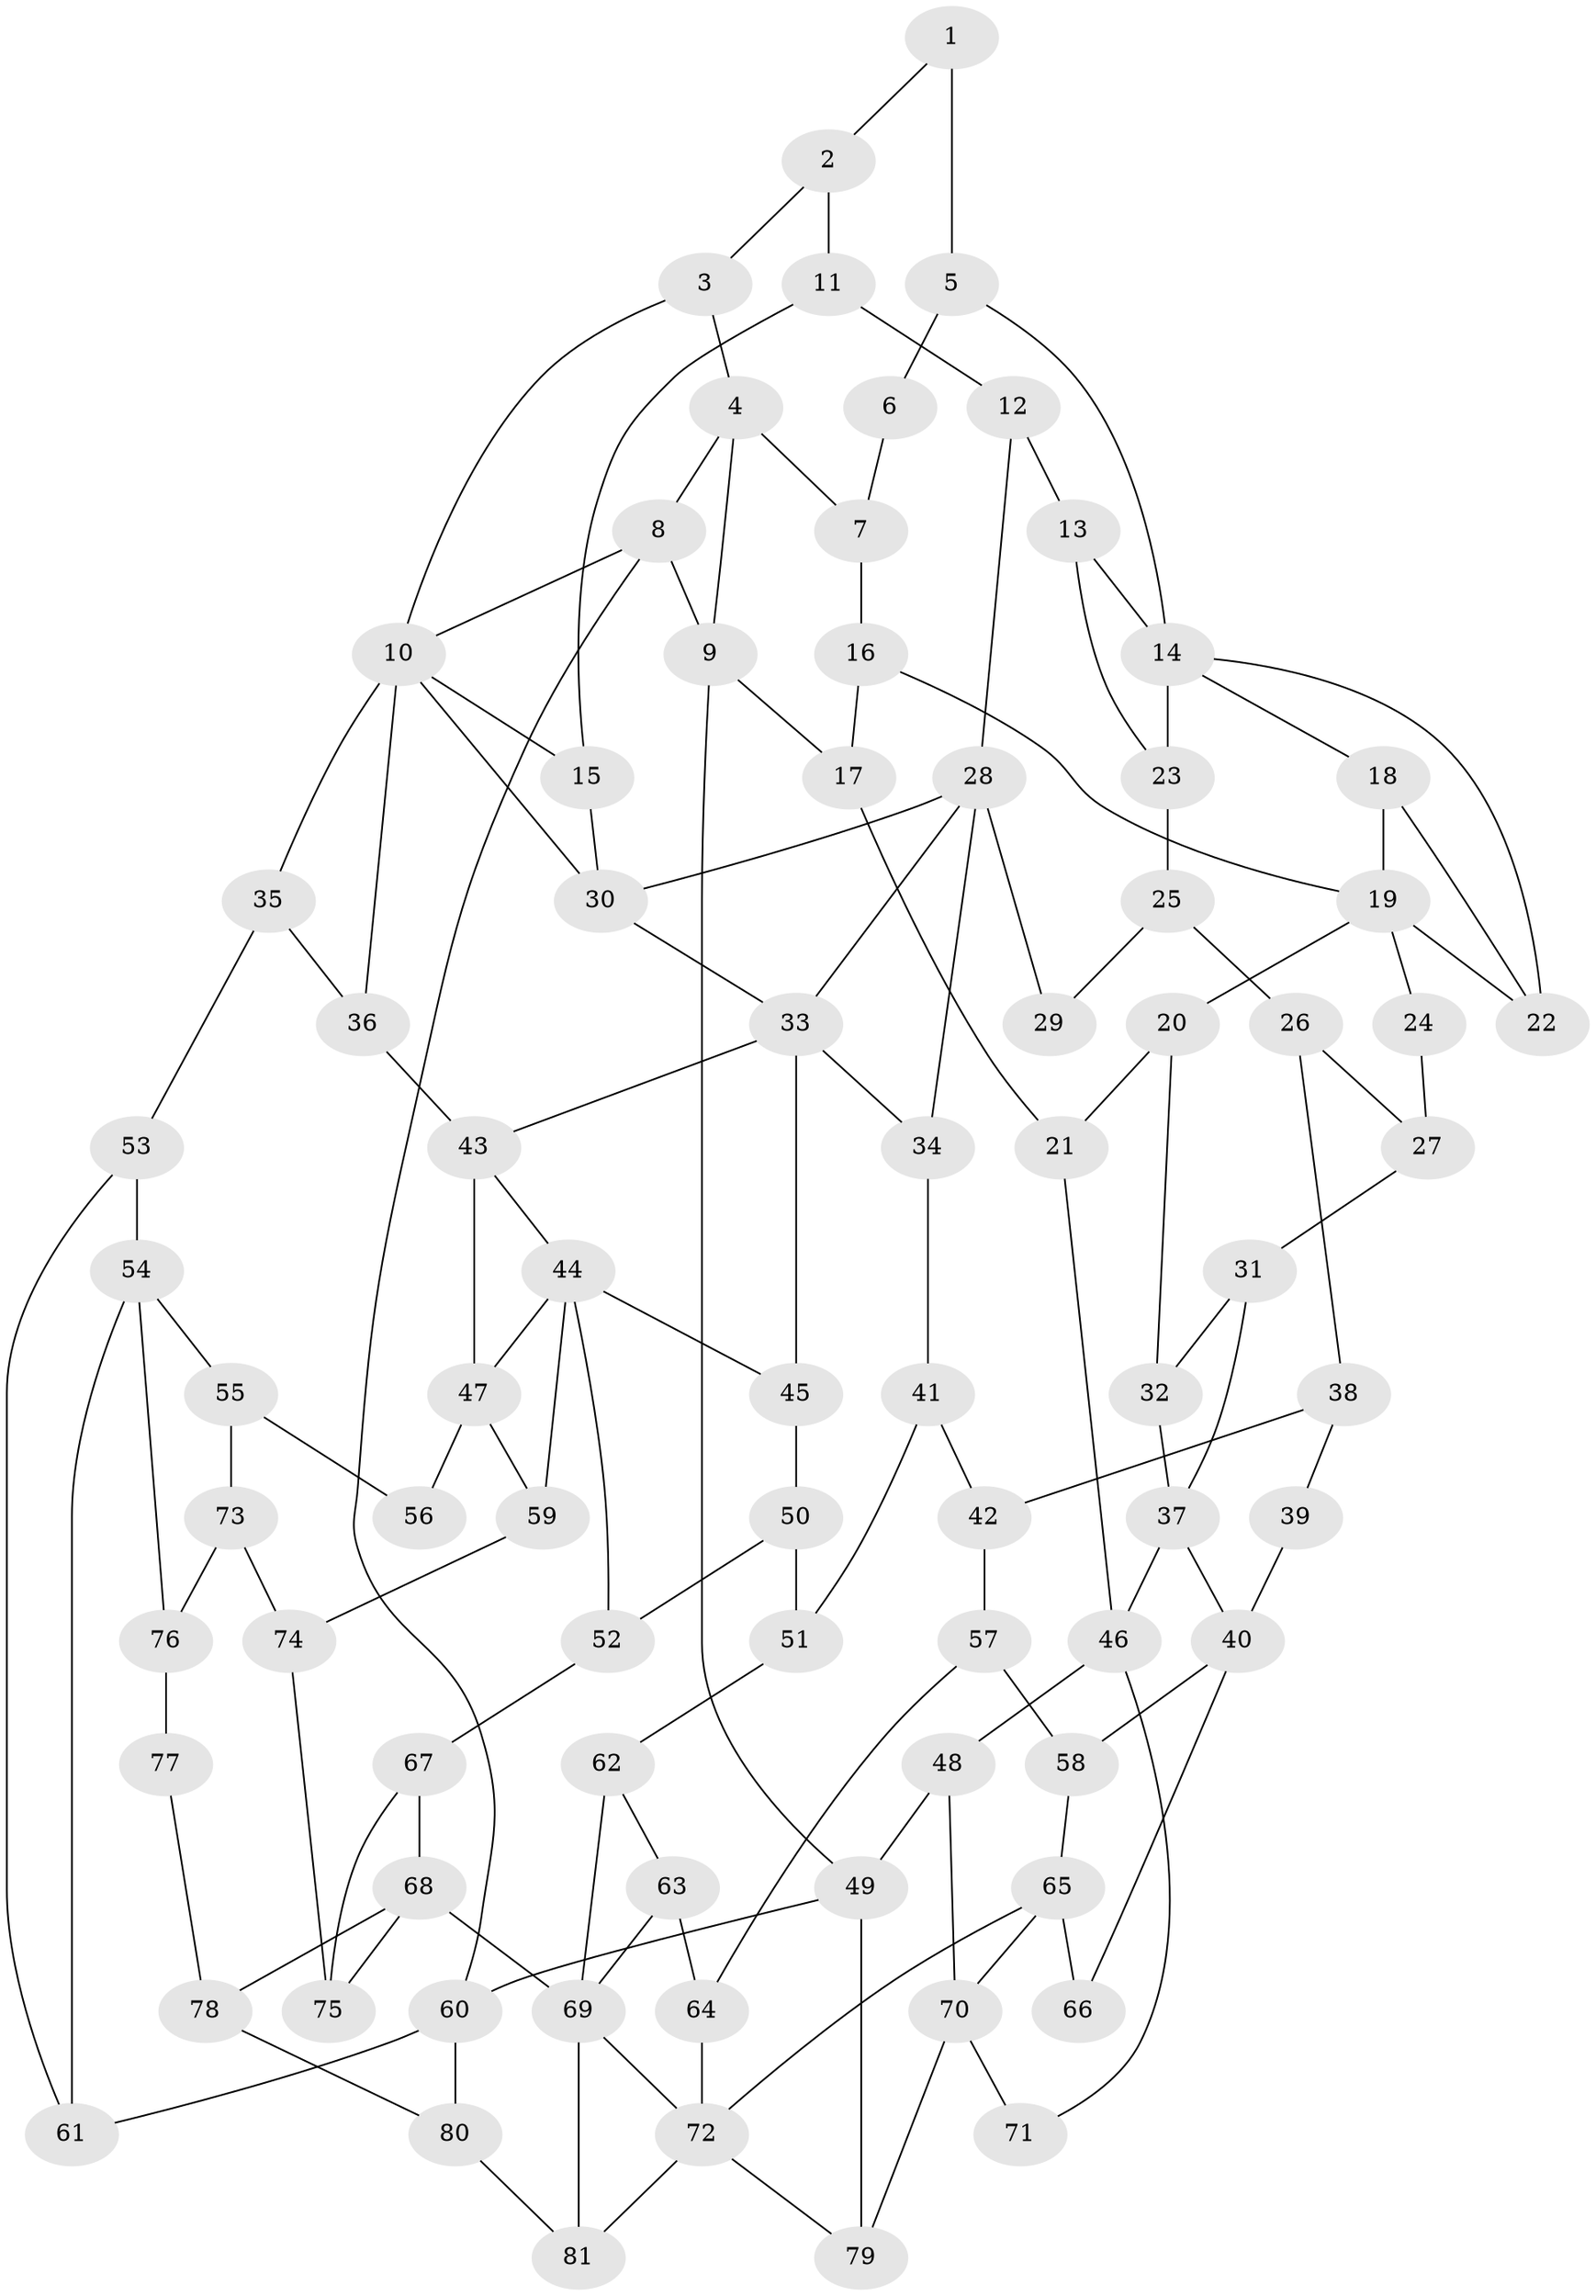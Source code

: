 // original degree distribution, {3: 0.029850746268656716, 5: 0.5970149253731343, 4: 0.1791044776119403, 6: 0.19402985074626866}
// Generated by graph-tools (version 1.1) at 2025/54/03/04/25 22:54:26]
// undirected, 81 vertices, 133 edges
graph export_dot {
  node [color=gray90,style=filled];
  1;
  2;
  3;
  4;
  5;
  6;
  7;
  8;
  9;
  10;
  11;
  12;
  13;
  14;
  15;
  16;
  17;
  18;
  19;
  20;
  21;
  22;
  23;
  24;
  25;
  26;
  27;
  28;
  29;
  30;
  31;
  32;
  33;
  34;
  35;
  36;
  37;
  38;
  39;
  40;
  41;
  42;
  43;
  44;
  45;
  46;
  47;
  48;
  49;
  50;
  51;
  52;
  53;
  54;
  55;
  56;
  57;
  58;
  59;
  60;
  61;
  62;
  63;
  64;
  65;
  66;
  67;
  68;
  69;
  70;
  71;
  72;
  73;
  74;
  75;
  76;
  77;
  78;
  79;
  80;
  81;
  1 -- 2 [weight=1.0];
  1 -- 5 [weight=2.0];
  2 -- 3 [weight=1.0];
  2 -- 11 [weight=1.0];
  3 -- 4 [weight=1.0];
  3 -- 10 [weight=1.0];
  4 -- 7 [weight=1.0];
  4 -- 8 [weight=1.0];
  4 -- 9 [weight=1.0];
  5 -- 6 [weight=2.0];
  5 -- 14 [weight=2.0];
  6 -- 7 [weight=1.0];
  7 -- 16 [weight=1.0];
  8 -- 9 [weight=1.0];
  8 -- 10 [weight=1.0];
  8 -- 60 [weight=1.0];
  9 -- 17 [weight=1.0];
  9 -- 49 [weight=1.0];
  10 -- 15 [weight=1.0];
  10 -- 30 [weight=1.0];
  10 -- 35 [weight=1.0];
  10 -- 36 [weight=1.0];
  11 -- 12 [weight=1.0];
  11 -- 15 [weight=1.0];
  12 -- 13 [weight=1.0];
  12 -- 28 [weight=1.0];
  13 -- 14 [weight=1.0];
  13 -- 23 [weight=1.0];
  14 -- 18 [weight=1.0];
  14 -- 22 [weight=1.0];
  14 -- 23 [weight=1.0];
  15 -- 30 [weight=1.0];
  16 -- 17 [weight=1.0];
  16 -- 19 [weight=1.0];
  17 -- 21 [weight=1.0];
  18 -- 19 [weight=1.0];
  18 -- 22 [weight=1.0];
  19 -- 20 [weight=1.0];
  19 -- 22 [weight=1.0];
  19 -- 24 [weight=2.0];
  20 -- 21 [weight=1.0];
  20 -- 32 [weight=1.0];
  21 -- 46 [weight=1.0];
  23 -- 25 [weight=1.0];
  24 -- 27 [weight=1.0];
  25 -- 26 [weight=1.0];
  25 -- 29 [weight=1.0];
  26 -- 27 [weight=1.0];
  26 -- 38 [weight=1.0];
  27 -- 31 [weight=1.0];
  28 -- 29 [weight=2.0];
  28 -- 30 [weight=1.0];
  28 -- 33 [weight=1.0];
  28 -- 34 [weight=1.0];
  30 -- 33 [weight=1.0];
  31 -- 32 [weight=1.0];
  31 -- 37 [weight=1.0];
  32 -- 37 [weight=1.0];
  33 -- 34 [weight=1.0];
  33 -- 43 [weight=1.0];
  33 -- 45 [weight=1.0];
  34 -- 41 [weight=1.0];
  35 -- 36 [weight=1.0];
  35 -- 53 [weight=1.0];
  36 -- 43 [weight=1.0];
  37 -- 40 [weight=2.0];
  37 -- 46 [weight=2.0];
  38 -- 39 [weight=1.0];
  38 -- 42 [weight=1.0];
  39 -- 40 [weight=2.0];
  40 -- 58 [weight=1.0];
  40 -- 66 [weight=1.0];
  41 -- 42 [weight=1.0];
  41 -- 51 [weight=1.0];
  42 -- 57 [weight=1.0];
  43 -- 44 [weight=1.0];
  43 -- 47 [weight=2.0];
  44 -- 45 [weight=1.0];
  44 -- 47 [weight=1.0];
  44 -- 52 [weight=1.0];
  44 -- 59 [weight=1.0];
  45 -- 50 [weight=1.0];
  46 -- 48 [weight=1.0];
  46 -- 71 [weight=1.0];
  47 -- 56 [weight=2.0];
  47 -- 59 [weight=1.0];
  48 -- 49 [weight=1.0];
  48 -- 70 [weight=1.0];
  49 -- 60 [weight=1.0];
  49 -- 79 [weight=1.0];
  50 -- 51 [weight=1.0];
  50 -- 52 [weight=1.0];
  51 -- 62 [weight=1.0];
  52 -- 67 [weight=1.0];
  53 -- 54 [weight=1.0];
  53 -- 61 [weight=1.0];
  54 -- 55 [weight=1.0];
  54 -- 61 [weight=1.0];
  54 -- 76 [weight=1.0];
  55 -- 56 [weight=1.0];
  55 -- 73 [weight=1.0];
  57 -- 58 [weight=1.0];
  57 -- 64 [weight=1.0];
  58 -- 65 [weight=1.0];
  59 -- 74 [weight=1.0];
  60 -- 61 [weight=1.0];
  60 -- 80 [weight=1.0];
  62 -- 63 [weight=1.0];
  62 -- 69 [weight=1.0];
  63 -- 64 [weight=1.0];
  63 -- 69 [weight=1.0];
  64 -- 72 [weight=1.0];
  65 -- 66 [weight=2.0];
  65 -- 70 [weight=2.0];
  65 -- 72 [weight=1.0];
  67 -- 68 [weight=1.0];
  67 -- 75 [weight=1.0];
  68 -- 69 [weight=2.0];
  68 -- 75 [weight=1.0];
  68 -- 78 [weight=1.0];
  69 -- 72 [weight=1.0];
  69 -- 81 [weight=1.0];
  70 -- 71 [weight=2.0];
  70 -- 79 [weight=1.0];
  72 -- 79 [weight=1.0];
  72 -- 81 [weight=1.0];
  73 -- 74 [weight=1.0];
  73 -- 76 [weight=1.0];
  74 -- 75 [weight=1.0];
  76 -- 77 [weight=2.0];
  77 -- 78 [weight=1.0];
  78 -- 80 [weight=1.0];
  80 -- 81 [weight=1.0];
}
